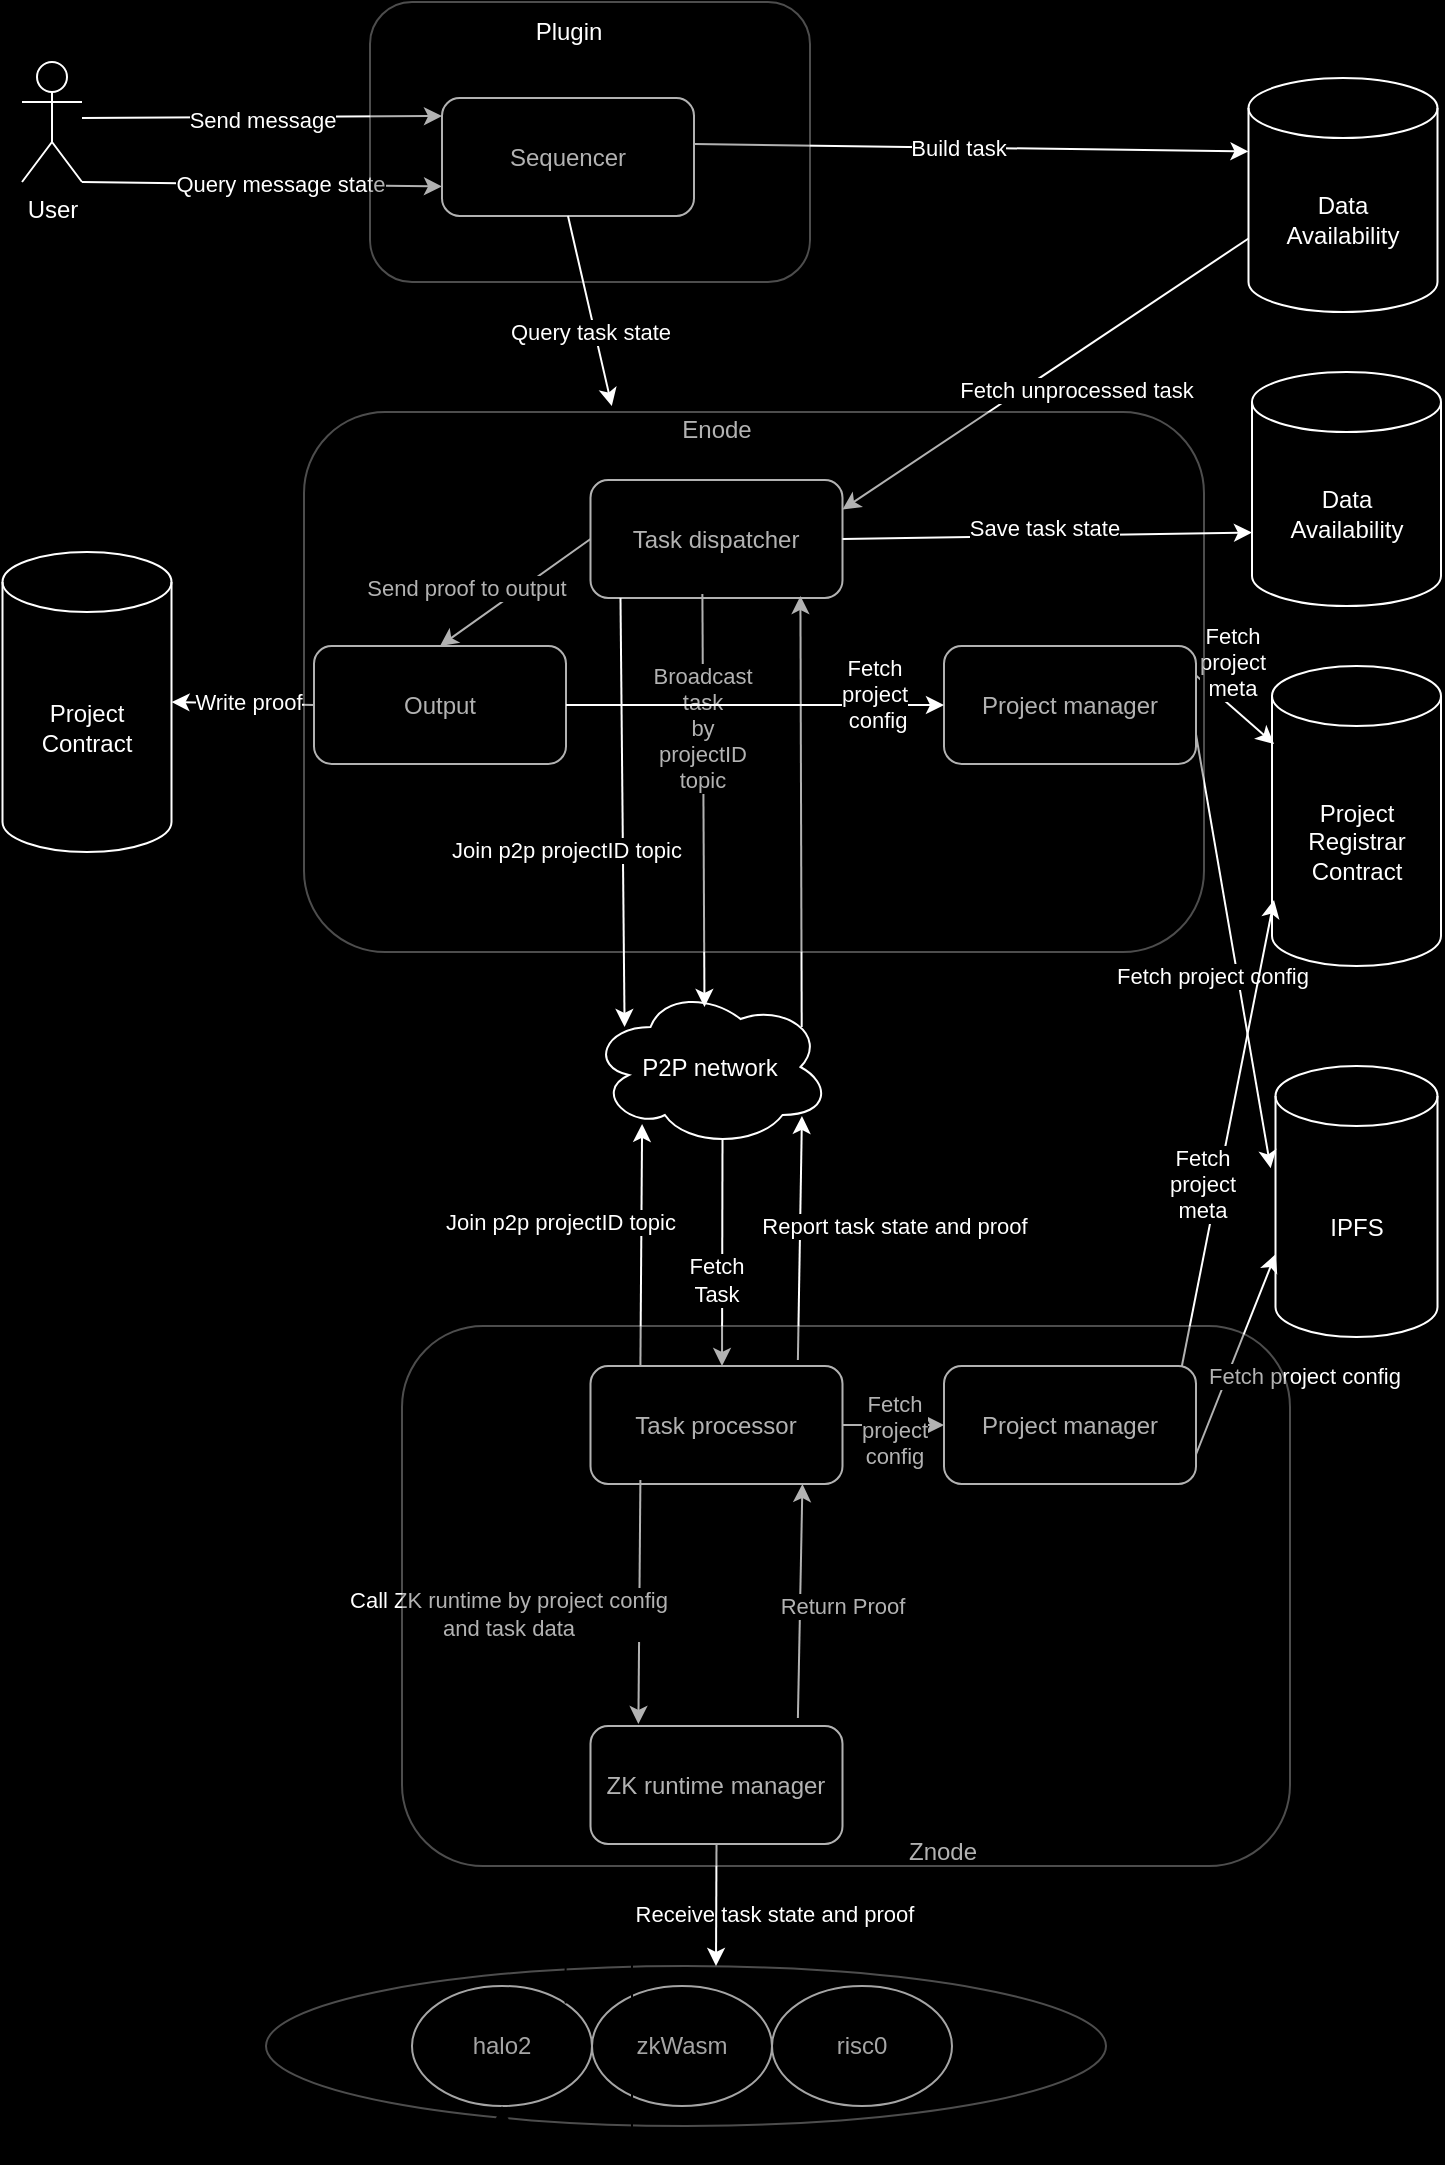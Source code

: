 <mxfile version="23.1.4" type="device">
  <diagram name="第 1 页" id="A09lGtO91ABeVb0lPZ-M">
    <mxGraphModel dx="1026" dy="687" grid="1" gridSize="10" guides="1" tooltips="1" connect="1" arrows="1" fold="1" page="1" pageScale="1" pageWidth="827" pageHeight="1169" background="#000000" math="0" shadow="0">
      <root>
        <mxCell id="0" />
        <mxCell id="1" parent="0" />
        <mxCell id="P-kxANTKAj5TKY9pIXBq-1" value="User" style="shape=umlActor;verticalLabelPosition=bottom;verticalAlign=top;html=1;outlineConnect=0;strokeColor=#FFFFFF;fillColor=#000000;fontColor=#FFFFFF;labelBackgroundColor=#000000;" parent="1" vertex="1">
          <mxGeometry x="20" y="35" width="30" height="60" as="geometry" />
        </mxCell>
        <mxCell id="P-kxANTKAj5TKY9pIXBq-3" value="Sequencer" style="rounded=1;whiteSpace=wrap;html=1;fontColor=#FFFFFF;labelBackgroundColor=#000000;fillColor=#000000;strokeColor=#FFFFFF;" parent="1" vertex="1">
          <mxGeometry x="230" y="53" width="126" height="59" as="geometry" />
        </mxCell>
        <mxCell id="P-kxANTKAj5TKY9pIXBq-4" value="" style="endArrow=classic;html=1;rounded=0;strokeColor=#FFFFFF;fontColor=#FFFFFF;labelBackgroundColor=#000000;entryX=0;entryY=0.153;entryDx=0;entryDy=0;entryPerimeter=0;" parent="1" edge="1" target="P-kxANTKAj5TKY9pIXBq-3">
          <mxGeometry width="50" height="50" relative="1" as="geometry">
            <mxPoint x="50" y="63" as="sourcePoint" />
            <mxPoint x="210" y="63" as="targetPoint" />
          </mxGeometry>
        </mxCell>
        <mxCell id="P-kxANTKAj5TKY9pIXBq-5" value="&lt;font style=&quot;&quot;&gt;Send message&lt;/font&gt;" style="edgeLabel;html=1;align=center;verticalAlign=middle;resizable=0;points=[];fontColor=#FFFFFF;labelBackgroundColor=#000000;" parent="P-kxANTKAj5TKY9pIXBq-4" vertex="1" connectable="0">
          <mxGeometry y="-1" relative="1" as="geometry">
            <mxPoint as="offset" />
          </mxGeometry>
        </mxCell>
        <mxCell id="P-kxANTKAj5TKY9pIXBq-6" value="Data &lt;br&gt;Availability" style="shape=cylinder3;whiteSpace=wrap;html=1;boundedLbl=1;backgroundOutline=1;size=15;fontColor=#FFFFFF;labelBackgroundColor=#000000;strokeColor=#FFFFFF;fillColor=#000000;" parent="1" vertex="1">
          <mxGeometry x="633.25" y="43" width="94.5" height="117" as="geometry" />
        </mxCell>
        <mxCell id="P-kxANTKAj5TKY9pIXBq-12" value="" style="endArrow=classic;html=1;rounded=0;exitX=1;exitY=1;exitDx=0;exitDy=0;exitPerimeter=0;fontColor=#FFFFFF;labelBackgroundColor=#000000;strokeColor=#FFFFFF;entryX=0;entryY=0.75;entryDx=0;entryDy=0;" parent="1" edge="1">
          <mxGeometry width="50" height="50" relative="1" as="geometry">
            <mxPoint x="50" y="95" as="sourcePoint" />
            <mxPoint x="230" y="97.25" as="targetPoint" />
          </mxGeometry>
        </mxCell>
        <mxCell id="P-kxANTKAj5TKY9pIXBq-13" value="Query message state" style="edgeLabel;html=1;align=center;verticalAlign=middle;resizable=0;points=[];fontColor=#FFFFFF;labelBackgroundColor=#000000;" parent="P-kxANTKAj5TKY9pIXBq-12" vertex="1" connectable="0">
          <mxGeometry x="-0.247" relative="1" as="geometry">
            <mxPoint x="31" as="offset" />
          </mxGeometry>
        </mxCell>
        <mxCell id="P-kxANTKAj5TKY9pIXBq-16" value="Task dispatcher" style="rounded=1;whiteSpace=wrap;html=1;fontColor=#FFFFFF;labelBackgroundColor=#000000;strokeColor=#FFFFFF;fillColor=#000000;" parent="1" vertex="1">
          <mxGeometry x="304.25" y="244" width="126" height="59" as="geometry" />
        </mxCell>
        <mxCell id="P-kxANTKAj5TKY9pIXBq-17" value="" style="endArrow=classic;html=1;rounded=0;entryX=1;entryY=0.25;entryDx=0;entryDy=0;exitX=0;exitY=0;exitDx=0;exitDy=80.25;exitPerimeter=0;fontColor=#FFFFFF;labelBackgroundColor=#000000;strokeColor=#FFFFFF;" parent="1" source="P-kxANTKAj5TKY9pIXBq-6" target="P-kxANTKAj5TKY9pIXBq-16" edge="1">
          <mxGeometry width="50" height="50" relative="1" as="geometry">
            <mxPoint x="700" y="507" as="sourcePoint" />
            <mxPoint x="420" y="358.75" as="targetPoint" />
          </mxGeometry>
        </mxCell>
        <mxCell id="P-kxANTKAj5TKY9pIXBq-18" value="Fetch&amp;nbsp;unprocessed task" style="edgeLabel;html=1;align=center;verticalAlign=middle;resizable=0;points=[];fontColor=#FFFFFF;labelBackgroundColor=#000000;" parent="P-kxANTKAj5TKY9pIXBq-17" vertex="1" connectable="0">
          <mxGeometry x="0.167" relative="1" as="geometry">
            <mxPoint x="32" y="-4" as="offset" />
          </mxGeometry>
        </mxCell>
        <mxCell id="P-kxANTKAj5TKY9pIXBq-19" value="P2P network" style="ellipse;shape=cloud;whiteSpace=wrap;html=1;fontColor=#FFFFFF;labelBackgroundColor=#000000;fillColor=#000000;strokeColor=#FFFFFF;" parent="1" vertex="1">
          <mxGeometry x="304.25" y="497.5" width="120" height="80" as="geometry" />
        </mxCell>
        <mxCell id="P-kxANTKAj5TKY9pIXBq-20" value="" style="endArrow=classic;html=1;rounded=0;entryX=0.475;entryY=0.125;entryDx=0;entryDy=0;entryPerimeter=0;exitX=0.444;exitY=0.966;exitDx=0;exitDy=0;exitPerimeter=0;fontColor=#FFFFFF;labelBackgroundColor=#000000;strokeColor=#FFFFFF;" parent="1" source="P-kxANTKAj5TKY9pIXBq-16" target="P-kxANTKAj5TKY9pIXBq-19" edge="1">
          <mxGeometry width="50" height="50" relative="1" as="geometry">
            <mxPoint x="218" y="258" as="sourcePoint" />
            <mxPoint x="340" y="577" as="targetPoint" />
          </mxGeometry>
        </mxCell>
        <mxCell id="P-kxANTKAj5TKY9pIXBq-21" value="Broadcast&lt;br&gt;task&lt;br&gt;by&lt;br&gt;projectID&lt;br&gt;topic" style="edgeLabel;html=1;align=center;verticalAlign=middle;resizable=0;points=[];fontColor=#FFFFFF;labelBackgroundColor=#000000;" parent="P-kxANTKAj5TKY9pIXBq-20" vertex="1" connectable="0">
          <mxGeometry x="0.021" relative="1" as="geometry">
            <mxPoint x="-1" y="-39" as="offset" />
          </mxGeometry>
        </mxCell>
        <mxCell id="P-kxANTKAj5TKY9pIXBq-22" value="" style="endArrow=classic;html=1;rounded=0;exitX=0.88;exitY=0.25;exitDx=0;exitDy=0;exitPerimeter=0;entryX=0.833;entryY=0.983;entryDx=0;entryDy=0;entryPerimeter=0;fontColor=#FFFFFF;labelBackgroundColor=#000000;strokeColor=#FFFFFF;" parent="1" source="P-kxANTKAj5TKY9pIXBq-19" target="P-kxANTKAj5TKY9pIXBq-16" edge="1">
          <mxGeometry width="50" height="50" relative="1" as="geometry">
            <mxPoint x="379" y="493" as="sourcePoint" />
            <mxPoint x="270" y="267" as="targetPoint" />
          </mxGeometry>
        </mxCell>
        <mxCell id="P-kxANTKAj5TKY9pIXBq-23" value="Receive task state and proof" style="edgeLabel;html=1;align=center;verticalAlign=middle;resizable=0;points=[];fontColor=#FFFFFF;labelBackgroundColor=#000000;" parent="P-kxANTKAj5TKY9pIXBq-22" vertex="1" connectable="0">
          <mxGeometry x="-0.049" y="-1" relative="1" as="geometry">
            <mxPoint x="-15" y="546" as="offset" />
          </mxGeometry>
        </mxCell>
        <mxCell id="P-kxANTKAj5TKY9pIXBq-24" value="" style="endArrow=classic;html=1;rounded=0;fontColor=#FFFFFF;labelBackgroundColor=#000000;strokeColor=#FFFFFF;exitX=1;exitY=0.39;exitDx=0;exitDy=0;entryX=0;entryY=0;entryDx=0;entryDy=36.75;entryPerimeter=0;exitPerimeter=0;" parent="1" source="P-kxANTKAj5TKY9pIXBq-3" target="P-kxANTKAj5TKY9pIXBq-6" edge="1">
          <mxGeometry width="50" height="50" relative="1" as="geometry">
            <mxPoint x="380" y="383" as="sourcePoint" />
            <mxPoint x="630" y="97" as="targetPoint" />
          </mxGeometry>
        </mxCell>
        <mxCell id="P-kxANTKAj5TKY9pIXBq-25" value="Build task" style="edgeLabel;html=1;align=center;verticalAlign=middle;resizable=0;points=[];fontColor=#FFFFFF;labelBackgroundColor=#000000;" parent="P-kxANTKAj5TKY9pIXBq-24" vertex="1" connectable="0">
          <mxGeometry x="-0.052" relative="1" as="geometry">
            <mxPoint as="offset" />
          </mxGeometry>
        </mxCell>
        <mxCell id="P-kxANTKAj5TKY9pIXBq-26" value="Task&amp;nbsp;processor" style="rounded=1;whiteSpace=wrap;html=1;fontColor=#FFFFFF;labelBackgroundColor=#000000;fillColor=#000000;strokeColor=#FFFFFF;" parent="1" vertex="1">
          <mxGeometry x="304.25" y="687" width="126" height="59" as="geometry" />
        </mxCell>
        <mxCell id="P-kxANTKAj5TKY9pIXBq-27" value="" style="endArrow=classic;html=1;rounded=0;exitX=0.55;exitY=0.95;exitDx=0;exitDy=0;exitPerimeter=0;fontColor=#FFFFFF;labelBackgroundColor=#000000;strokeColor=#FFFFFF;" parent="1" source="P-kxANTKAj5TKY9pIXBq-19" edge="1">
          <mxGeometry width="50" height="50" relative="1" as="geometry">
            <mxPoint x="320" y="557" as="sourcePoint" />
            <mxPoint x="370" y="687" as="targetPoint" />
          </mxGeometry>
        </mxCell>
        <mxCell id="P-kxANTKAj5TKY9pIXBq-29" value="Fetch&lt;br&gt;Task" style="edgeLabel;html=1;align=center;verticalAlign=middle;resizable=0;points=[];fontColor=#FFFFFF;labelBackgroundColor=#000000;" parent="P-kxANTKAj5TKY9pIXBq-27" vertex="1" connectable="0">
          <mxGeometry x="-0.012" y="-2" relative="1" as="geometry">
            <mxPoint x="-1" y="14" as="offset" />
          </mxGeometry>
        </mxCell>
        <mxCell id="P-kxANTKAj5TKY9pIXBq-30" value="" style="endArrow=classic;html=1;rounded=0;entryX=0.881;entryY=0.806;entryDx=0;entryDy=0;entryPerimeter=0;exitX=0.823;exitY=-0.051;exitDx=0;exitDy=0;exitPerimeter=0;fontColor=#FFFFFF;labelBackgroundColor=#000000;strokeColor=#FFFFFF;" parent="1" source="P-kxANTKAj5TKY9pIXBq-26" target="P-kxANTKAj5TKY9pIXBq-19" edge="1">
          <mxGeometry width="50" height="50" relative="1" as="geometry">
            <mxPoint x="130" y="477" as="sourcePoint" />
            <mxPoint x="160" y="537" as="targetPoint" />
          </mxGeometry>
        </mxCell>
        <mxCell id="P-kxANTKAj5TKY9pIXBq-31" value="Report task state and proof" style="edgeLabel;html=1;align=center;verticalAlign=middle;resizable=0;points=[];fontColor=#FFFFFF;labelBackgroundColor=#000000;" parent="P-kxANTKAj5TKY9pIXBq-30" vertex="1" connectable="0">
          <mxGeometry x="0.06" y="1" relative="1" as="geometry">
            <mxPoint x="48" y="-3" as="offset" />
          </mxGeometry>
        </mxCell>
        <mxCell id="P-kxANTKAj5TKY9pIXBq-34" value="halo2" style="ellipse;whiteSpace=wrap;html=1;fontColor=#FFFFFF;labelBackgroundColor=#000000;fillColor=#000000;strokeColor=#FFFFFF;" parent="1" vertex="1">
          <mxGeometry x="215" y="997" width="90" height="60" as="geometry" />
        </mxCell>
        <mxCell id="P-kxANTKAj5TKY9pIXBq-36" value="zkWasm" style="ellipse;whiteSpace=wrap;html=1;fontColor=#FFFFFF;labelBackgroundColor=#000000;fillColor=#000000;strokeColor=#FFFFFF;" parent="1" vertex="1">
          <mxGeometry x="305" y="997" width="90" height="60" as="geometry" />
        </mxCell>
        <mxCell id="P-kxANTKAj5TKY9pIXBq-37" value="risc0" style="ellipse;whiteSpace=wrap;html=1;fontColor=#FFFFFF;labelBackgroundColor=#000000;fillColor=#000000;strokeColor=#FFFFFF;" parent="1" vertex="1">
          <mxGeometry x="395" y="997" width="90" height="60" as="geometry" />
        </mxCell>
        <mxCell id="P-kxANTKAj5TKY9pIXBq-38" value="" style="ellipse;whiteSpace=wrap;html=1;opacity=30;shadow=1;fontColor=#FFFFFF;labelBackgroundColor=#000000;fillColor=#000000;strokeColor=#FFFFFF;strokeWidth=1;" parent="1" vertex="1">
          <mxGeometry x="142" y="987" width="420" height="80" as="geometry" />
        </mxCell>
        <mxCell id="P-kxANTKAj5TKY9pIXBq-41" value="ZK runtime manager" style="rounded=1;whiteSpace=wrap;html=1;fontColor=#FFFFFF;labelBackgroundColor=#000000;fillColor=#000000;strokeColor=#FFFFFF;" parent="1" vertex="1">
          <mxGeometry x="304.25" y="867" width="126" height="59" as="geometry" />
        </mxCell>
        <mxCell id="P-kxANTKAj5TKY9pIXBq-42" value="" style="endArrow=classic;html=1;rounded=0;exitX=0.5;exitY=1;exitDx=0;exitDy=0;fontColor=#FFFFFF;labelBackgroundColor=#000000;strokeColor=#FFFFFF;" parent="1" source="P-kxANTKAj5TKY9pIXBq-41" edge="1">
          <mxGeometry width="50" height="50" relative="1" as="geometry">
            <mxPoint x="-3" y="866" as="sourcePoint" />
            <mxPoint x="367" y="987" as="targetPoint" />
          </mxGeometry>
        </mxCell>
        <mxCell id="P-kxANTKAj5TKY9pIXBq-43" value="" style="endArrow=classic;html=1;rounded=0;entryX=0.19;entryY=-0.017;entryDx=0;entryDy=0;entryPerimeter=0;exitX=0.198;exitY=0.966;exitDx=0;exitDy=0;exitPerimeter=0;fontColor=#FFFFFF;labelBackgroundColor=#000000;strokeColor=#FFFFFF;" parent="1" source="P-kxANTKAj5TKY9pIXBq-26" target="P-kxANTKAj5TKY9pIXBq-41" edge="1">
          <mxGeometry width="50" height="50" relative="1" as="geometry">
            <mxPoint x="239" y="710" as="sourcePoint" />
            <mxPoint x="19" y="800" as="targetPoint" />
          </mxGeometry>
        </mxCell>
        <mxCell id="P-kxANTKAj5TKY9pIXBq-44" value="Call ZK runtime by project config &lt;br&gt;and task data" style="edgeLabel;html=1;align=center;verticalAlign=middle;resizable=0;points=[];fontColor=#FFFFFF;labelBackgroundColor=#000000;" parent="P-kxANTKAj5TKY9pIXBq-43" vertex="1" connectable="0">
          <mxGeometry x="-0.429" y="3" relative="1" as="geometry">
            <mxPoint x="-69" y="32" as="offset" />
          </mxGeometry>
        </mxCell>
        <mxCell id="P-kxANTKAj5TKY9pIXBq-45" value="Project manager" style="rounded=1;whiteSpace=wrap;html=1;fontColor=#FFFFFF;labelBackgroundColor=#000000;fillColor=#000000;strokeColor=#FFFFFF;" parent="1" vertex="1">
          <mxGeometry x="481" y="327" width="126" height="59" as="geometry" />
        </mxCell>
        <mxCell id="P-kxANTKAj5TKY9pIXBq-46" value="" style="endArrow=classic;html=1;rounded=0;exitX=1;exitY=0.5;exitDx=0;exitDy=0;fontColor=#FFFFFF;labelBackgroundColor=#000000;strokeColor=#FFFFFF;entryX=0;entryY=0.5;entryDx=0;entryDy=0;" parent="1" source="P-kxANTKAj5TKY9pIXBq-26" target="UP-G3eTPMFQIpMaofVEP-8" edge="1">
          <mxGeometry width="50" height="50" relative="1" as="geometry">
            <mxPoint x="569" y="840" as="sourcePoint" />
            <mxPoint x="590" y="697" as="targetPoint" />
          </mxGeometry>
        </mxCell>
        <mxCell id="P-kxANTKAj5TKY9pIXBq-47" value="Fetch&lt;br&gt;project&lt;br&gt;config" style="edgeLabel;html=1;align=center;verticalAlign=middle;resizable=0;points=[];fontColor=#FFFFFF;labelBackgroundColor=#000000;" parent="P-kxANTKAj5TKY9pIXBq-46" vertex="1" connectable="0">
          <mxGeometry x="-0.04" relative="1" as="geometry">
            <mxPoint x="1" y="2" as="offset" />
          </mxGeometry>
        </mxCell>
        <mxCell id="P-kxANTKAj5TKY9pIXBq-48" value="" style="endArrow=classic;html=1;rounded=0;entryX=0.841;entryY=1;entryDx=0;entryDy=0;entryPerimeter=0;exitX=0.823;exitY=-0.068;exitDx=0;exitDy=0;exitPerimeter=0;fontColor=#FFFFFF;labelBackgroundColor=#000000;strokeColor=#FFFFFF;" parent="1" source="P-kxANTKAj5TKY9pIXBq-41" target="P-kxANTKAj5TKY9pIXBq-26" edge="1">
          <mxGeometry width="50" height="50" relative="1" as="geometry">
            <mxPoint x="250" y="827" as="sourcePoint" />
            <mxPoint x="549" y="800" as="targetPoint" />
          </mxGeometry>
        </mxCell>
        <mxCell id="P-kxANTKAj5TKY9pIXBq-49" value="Return Proof" style="edgeLabel;html=1;align=center;verticalAlign=middle;resizable=0;points=[];fontColor=#FFFFFF;labelBackgroundColor=#000000;" parent="P-kxANTKAj5TKY9pIXBq-48" vertex="1" connectable="0">
          <mxGeometry x="-0.042" y="-2" relative="1" as="geometry">
            <mxPoint x="19" as="offset" />
          </mxGeometry>
        </mxCell>
        <mxCell id="P-kxANTKAj5TKY9pIXBq-51" value="Output" style="rounded=1;whiteSpace=wrap;html=1;fontColor=#FFFFFF;labelBackgroundColor=#000000;fillColor=#000000;strokeColor=#FFFFFF;" parent="1" vertex="1">
          <mxGeometry x="166" y="327" width="126" height="59" as="geometry" />
        </mxCell>
        <mxCell id="P-kxANTKAj5TKY9pIXBq-52" value="" style="endArrow=classic;html=1;rounded=0;exitX=0;exitY=0.5;exitDx=0;exitDy=0;entryX=0.5;entryY=0;entryDx=0;entryDy=0;fontColor=#FFFFFF;labelBackgroundColor=#000000;strokeColor=#FFFFFF;" parent="1" source="P-kxANTKAj5TKY9pIXBq-16" target="P-kxANTKAj5TKY9pIXBq-51" edge="1">
          <mxGeometry width="50" height="50" relative="1" as="geometry">
            <mxPoint x="649" y="1000" as="sourcePoint" />
            <mxPoint x="699" y="950" as="targetPoint" />
          </mxGeometry>
        </mxCell>
        <mxCell id="P-kxANTKAj5TKY9pIXBq-53" value="Send proof to output" style="edgeLabel;html=1;align=center;verticalAlign=middle;resizable=0;points=[];fontColor=#FFFFFF;labelBackgroundColor=#000000;" parent="P-kxANTKAj5TKY9pIXBq-52" vertex="1" connectable="0">
          <mxGeometry x="-0.012" y="-1" relative="1" as="geometry">
            <mxPoint x="-25" y="-1" as="offset" />
          </mxGeometry>
        </mxCell>
        <mxCell id="P-kxANTKAj5TKY9pIXBq-55" value="Project&lt;br&gt;Registrar Contract" style="shape=cylinder3;whiteSpace=wrap;html=1;boundedLbl=1;backgroundOutline=1;size=15;fontColor=#FFFFFF;labelBackgroundColor=#000000;fillColor=#000000;strokeColor=#FFFFFF;" parent="1" vertex="1">
          <mxGeometry x="645" y="337" width="84.5" height="150" as="geometry" />
        </mxCell>
        <mxCell id="P-kxANTKAj5TKY9pIXBq-60" value="IPFS" style="shape=cylinder3;whiteSpace=wrap;html=1;boundedLbl=1;backgroundOutline=1;size=15;fontColor=#FFFFFF;labelBackgroundColor=#000000;fillColor=#000000;strokeColor=#FFFFFF;" parent="1" vertex="1">
          <mxGeometry x="646.75" y="537" width="81" height="135.5" as="geometry" />
        </mxCell>
        <mxCell id="P-kxANTKAj5TKY9pIXBq-61" value="" style="endArrow=classic;html=1;rounded=0;exitX=1;exitY=0.25;exitDx=0;exitDy=0;fontColor=#FFFFFF;labelBackgroundColor=#000000;strokeColor=#FFFFFF;entryX=0.012;entryY=0.26;entryDx=0;entryDy=0;entryPerimeter=0;" parent="1" source="P-kxANTKAj5TKY9pIXBq-45" target="P-kxANTKAj5TKY9pIXBq-55" edge="1">
          <mxGeometry width="50" height="50" relative="1" as="geometry">
            <mxPoint x="617" y="1020" as="sourcePoint" />
            <mxPoint x="625" y="318" as="targetPoint" />
          </mxGeometry>
        </mxCell>
        <mxCell id="P-kxANTKAj5TKY9pIXBq-62" value="Fetch&lt;br&gt;project&lt;br&gt;meta" style="edgeLabel;html=1;align=center;verticalAlign=middle;resizable=0;points=[];fontColor=#FFFFFF;labelBackgroundColor=#000000;" parent="P-kxANTKAj5TKY9pIXBq-61" vertex="1" connectable="0">
          <mxGeometry x="-0.122" y="2" relative="1" as="geometry">
            <mxPoint x="-1" y="-21" as="offset" />
          </mxGeometry>
        </mxCell>
        <mxCell id="P-kxANTKAj5TKY9pIXBq-63" value="" style="endArrow=classic;html=1;rounded=0;exitX=1;exitY=0.75;exitDx=0;exitDy=0;entryX=-0.03;entryY=0.377;entryDx=0;entryDy=0;entryPerimeter=0;fontColor=#FFFFFF;labelBackgroundColor=#000000;strokeColor=#FFFFFF;" parent="1" source="P-kxANTKAj5TKY9pIXBq-45" target="P-kxANTKAj5TKY9pIXBq-60" edge="1">
          <mxGeometry width="50" height="50" relative="1" as="geometry">
            <mxPoint x="537" y="1010" as="sourcePoint" />
            <mxPoint x="708" y="664.05" as="targetPoint" />
          </mxGeometry>
        </mxCell>
        <mxCell id="P-kxANTKAj5TKY9pIXBq-64" value="Fetch project config" style="edgeLabel;html=1;align=center;verticalAlign=middle;resizable=0;points=[];fontColor=#FFFFFF;labelBackgroundColor=#000000;" parent="P-kxANTKAj5TKY9pIXBq-63" vertex="1" connectable="0">
          <mxGeometry x="0.025" y="-3" relative="1" as="geometry">
            <mxPoint x="-8" y="9" as="offset" />
          </mxGeometry>
        </mxCell>
        <mxCell id="P-kxANTKAj5TKY9pIXBq-65" value="" style="endArrow=classic;html=1;rounded=0;exitX=0;exitY=0.5;exitDx=0;exitDy=0;entryX=1;entryY=0.5;entryDx=0;entryDy=0;entryPerimeter=0;fontColor=#FFFFFF;labelBackgroundColor=#000000;strokeColor=#FFFFFF;" parent="1" source="P-kxANTKAj5TKY9pIXBq-51" target="UP-G3eTPMFQIpMaofVEP-1" edge="1">
          <mxGeometry width="50" height="50" relative="1" as="geometry">
            <mxPoint x="597" y="1020" as="sourcePoint" />
            <mxPoint x="410" y="617" as="targetPoint" />
          </mxGeometry>
        </mxCell>
        <mxCell id="P-kxANTKAj5TKY9pIXBq-66" value="Write proof" style="edgeLabel;html=1;align=center;verticalAlign=middle;resizable=0;points=[];fontColor=#FFFFFF;labelBackgroundColor=#000000;" parent="P-kxANTKAj5TKY9pIXBq-65" vertex="1" connectable="0">
          <mxGeometry x="-0.337" relative="1" as="geometry">
            <mxPoint x="-10" y="-1" as="offset" />
          </mxGeometry>
        </mxCell>
        <mxCell id="P-kxANTKAj5TKY9pIXBq-68" value="Enode" style="text;html=1;align=center;verticalAlign=middle;resizable=0;points=[];autosize=1;strokeColor=none;fillColor=none;fontColor=#FFFFFF;labelBackgroundColor=#000000;" parent="1" vertex="1">
          <mxGeometry x="337.25" y="203.5" width="60" height="30" as="geometry" />
        </mxCell>
        <mxCell id="P-kxANTKAj5TKY9pIXBq-69" value="" style="rounded=1;whiteSpace=wrap;html=1;opacity=30;fontColor=#FFFFFF;labelBackgroundColor=#000000;fillColor=#000000;strokeColor=#FFFFFF;" parent="1" vertex="1">
          <mxGeometry x="161" y="210" width="450" height="270" as="geometry" />
        </mxCell>
        <mxCell id="P-kxANTKAj5TKY9pIXBq-70" value="Znode" style="text;html=1;align=center;verticalAlign=middle;resizable=0;points=[];autosize=1;strokeColor=none;fillColor=none;fontColor=#FFFFFF;labelBackgroundColor=#000000;" parent="1" vertex="1">
          <mxGeometry x="450" y="915" width="60" height="30" as="geometry" />
        </mxCell>
        <mxCell id="P-kxANTKAj5TKY9pIXBq-72" value="" style="endArrow=classic;html=1;rounded=0;exitX=0.119;exitY=1;exitDx=0;exitDy=0;exitPerimeter=0;entryX=0.142;entryY=0.25;entryDx=0;entryDy=0;entryPerimeter=0;fontColor=#FFFFFF;labelBackgroundColor=#000000;strokeColor=#FFFFFF;" parent="1" source="P-kxANTKAj5TKY9pIXBq-16" target="P-kxANTKAj5TKY9pIXBq-19" edge="1">
          <mxGeometry width="50" height="50" relative="1" as="geometry">
            <mxPoint x="40" y="497" as="sourcePoint" />
            <mxPoint x="90" y="447" as="targetPoint" />
          </mxGeometry>
        </mxCell>
        <mxCell id="P-kxANTKAj5TKY9pIXBq-73" value="Join p2p projectID topic" style="edgeLabel;html=1;align=center;verticalAlign=middle;resizable=0;points=[];fontColor=#FFFFFF;labelBackgroundColor=#000000;" parent="P-kxANTKAj5TKY9pIXBq-72" vertex="1" connectable="0">
          <mxGeometry x="0.094" y="3" relative="1" as="geometry">
            <mxPoint x="-32" y="8" as="offset" />
          </mxGeometry>
        </mxCell>
        <mxCell id="P-kxANTKAj5TKY9pIXBq-74" value="" style="endArrow=classic;html=1;rounded=0;exitX=0.198;exitY=0;exitDx=0;exitDy=0;entryX=0.215;entryY=0.856;entryDx=0;entryDy=0;entryPerimeter=0;exitPerimeter=0;fontColor=#FFFFFF;labelBackgroundColor=#000000;strokeColor=#FFFFFF;" parent="1" source="P-kxANTKAj5TKY9pIXBq-26" target="P-kxANTKAj5TKY9pIXBq-19" edge="1">
          <mxGeometry width="50" height="50" relative="1" as="geometry">
            <mxPoint x="30" y="427" as="sourcePoint" />
            <mxPoint x="80" y="377" as="targetPoint" />
          </mxGeometry>
        </mxCell>
        <mxCell id="P-kxANTKAj5TKY9pIXBq-75" value="Join p2p projectID topic" style="edgeLabel;html=1;align=center;verticalAlign=middle;resizable=0;points=[];fontColor=#FFFFFF;labelBackgroundColor=#000000;" parent="P-kxANTKAj5TKY9pIXBq-74" vertex="1" connectable="0">
          <mxGeometry x="0.189" y="1" relative="1" as="geometry">
            <mxPoint x="-40" as="offset" />
          </mxGeometry>
        </mxCell>
        <mxCell id="UP-G3eTPMFQIpMaofVEP-1" value="Project&lt;br&gt;Contract" style="shape=cylinder3;whiteSpace=wrap;html=1;boundedLbl=1;backgroundOutline=1;size=15;fontColor=#FFFFFF;labelBackgroundColor=#000000;fillColor=#000000;strokeColor=#FFFFFF;" parent="1" vertex="1">
          <mxGeometry x="10.25" y="280" width="84.5" height="150" as="geometry" />
        </mxCell>
        <mxCell id="UP-G3eTPMFQIpMaofVEP-8" value="Project manager" style="rounded=1;whiteSpace=wrap;html=1;fontColor=#FFFFFF;labelBackgroundColor=#000000;fillColor=#000000;strokeColor=#FFFFFF;" parent="1" vertex="1">
          <mxGeometry x="481" y="687" width="126" height="59" as="geometry" />
        </mxCell>
        <mxCell id="UP-G3eTPMFQIpMaofVEP-9" value="" style="endArrow=classic;html=1;rounded=0;fontColor=#FFFFFF;labelBackgroundColor=#000000;strokeColor=#FFFFFF;exitX=0.944;exitY=0;exitDx=0;exitDy=0;exitPerimeter=0;entryX=0.012;entryY=0.78;entryDx=0;entryDy=0;entryPerimeter=0;" parent="1" source="UP-G3eTPMFQIpMaofVEP-8" target="P-kxANTKAj5TKY9pIXBq-55" edge="1">
          <mxGeometry width="50" height="50" relative="1" as="geometry">
            <mxPoint x="610" y="736" as="sourcePoint" />
            <mxPoint x="690" y="736" as="targetPoint" />
          </mxGeometry>
        </mxCell>
        <mxCell id="UP-G3eTPMFQIpMaofVEP-10" value="Fetch&lt;br&gt;project&lt;br&gt;meta" style="edgeLabel;html=1;align=center;verticalAlign=middle;resizable=0;points=[];fontColor=#FFFFFF;labelBackgroundColor=#000000;" parent="UP-G3eTPMFQIpMaofVEP-9" vertex="1" connectable="0">
          <mxGeometry x="-0.122" y="2" relative="1" as="geometry">
            <mxPoint x="-9" y="12" as="offset" />
          </mxGeometry>
        </mxCell>
        <mxCell id="UP-G3eTPMFQIpMaofVEP-12" value="" style="endArrow=classic;html=1;rounded=0;exitX=1;exitY=0.75;exitDx=0;exitDy=0;entryX=0;entryY=0;entryDx=0;entryDy=94.125;entryPerimeter=0;fontColor=#FFFFFF;labelBackgroundColor=#000000;strokeColor=#FFFFFF;" parent="1" source="UP-G3eTPMFQIpMaofVEP-8" target="P-kxANTKAj5TKY9pIXBq-60" edge="1">
          <mxGeometry width="50" height="50" relative="1" as="geometry">
            <mxPoint x="617" y="381" as="sourcePoint" />
            <mxPoint x="654" y="598" as="targetPoint" />
          </mxGeometry>
        </mxCell>
        <mxCell id="UP-G3eTPMFQIpMaofVEP-13" value="Fetch project config" style="edgeLabel;html=1;align=center;verticalAlign=middle;resizable=0;points=[];fontColor=#FFFFFF;labelBackgroundColor=#000000;" parent="UP-G3eTPMFQIpMaofVEP-12" vertex="1" connectable="0">
          <mxGeometry x="0.025" y="-3" relative="1" as="geometry">
            <mxPoint x="31" y="11" as="offset" />
          </mxGeometry>
        </mxCell>
        <mxCell id="UP-G3eTPMFQIpMaofVEP-14" style="edgeStyle=orthogonalEdgeStyle;rounded=0;orthogonalLoop=1;jettySize=auto;html=1;exitX=1;exitY=0;exitDx=0;exitDy=0;" parent="1" source="P-kxANTKAj5TKY9pIXBq-34" target="P-kxANTKAj5TKY9pIXBq-34" edge="1">
          <mxGeometry relative="1" as="geometry" />
        </mxCell>
        <mxCell id="UP-G3eTPMFQIpMaofVEP-15" value="" style="rounded=1;whiteSpace=wrap;html=1;opacity=30;fontColor=#FFFFFF;labelBackgroundColor=#000000;fillColor=#000000;strokeColor=#FFFFFF;" parent="1" vertex="1">
          <mxGeometry x="210" y="667" width="444" height="270" as="geometry" />
        </mxCell>
        <mxCell id="zauLdbbxjyopaiMLOlRp-1" value="" style="rounded=1;whiteSpace=wrap;html=1;opacity=30;fontColor=#FFFFFF;labelBackgroundColor=#000000;fillColor=#000000;strokeColor=#FFFFFF;" vertex="1" parent="1">
          <mxGeometry x="194" y="5" width="220" height="140" as="geometry" />
        </mxCell>
        <mxCell id="zauLdbbxjyopaiMLOlRp-2" value="Plugin" style="text;html=1;align=center;verticalAlign=middle;resizable=0;points=[];autosize=1;strokeColor=none;fillColor=none;fontColor=#FFFFFF;labelBackgroundColor=#000000;" vertex="1" parent="1">
          <mxGeometry x="263" y="5" width="60" height="30" as="geometry" />
        </mxCell>
        <mxCell id="zauLdbbxjyopaiMLOlRp-5" value="Data &lt;br&gt;Availability" style="shape=cylinder3;whiteSpace=wrap;html=1;boundedLbl=1;backgroundOutline=1;size=15;fontColor=#FFFFFF;labelBackgroundColor=#000000;strokeColor=#FFFFFF;fillColor=#000000;" vertex="1" parent="1">
          <mxGeometry x="635" y="190" width="94.5" height="117" as="geometry" />
        </mxCell>
        <mxCell id="zauLdbbxjyopaiMLOlRp-7" value="" style="endArrow=classic;html=1;rounded=0;entryX=0;entryY=0.5;entryDx=0;entryDy=0;exitX=1;exitY=0.5;exitDx=0;exitDy=0;fontColor=#FFFFFF;labelBackgroundColor=#000000;strokeColor=#FFFFFF;" edge="1" parent="1" source="P-kxANTKAj5TKY9pIXBq-51" target="P-kxANTKAj5TKY9pIXBq-45">
          <mxGeometry width="50" height="50" relative="1" as="geometry">
            <mxPoint x="639" y="127" as="sourcePoint" />
            <mxPoint x="440" y="269" as="targetPoint" />
          </mxGeometry>
        </mxCell>
        <mxCell id="zauLdbbxjyopaiMLOlRp-8" value="Fetch &lt;br&gt;project&lt;br&gt;&amp;nbsp;config" style="edgeLabel;html=1;align=center;verticalAlign=middle;resizable=0;points=[];fontColor=#FFFFFF;labelBackgroundColor=#000000;" vertex="1" connectable="0" parent="zauLdbbxjyopaiMLOlRp-7">
          <mxGeometry x="0.167" relative="1" as="geometry">
            <mxPoint x="43" y="-6" as="offset" />
          </mxGeometry>
        </mxCell>
        <mxCell id="zauLdbbxjyopaiMLOlRp-9" value="" style="endArrow=classic;html=1;rounded=0;exitX=1;exitY=0.5;exitDx=0;exitDy=0;fontColor=#FFFFFF;labelBackgroundColor=#000000;strokeColor=#FFFFFF;entryX=0;entryY=0;entryDx=0;entryDy=80.25;entryPerimeter=0;" edge="1" parent="1" source="P-kxANTKAj5TKY9pIXBq-16" target="zauLdbbxjyopaiMLOlRp-5">
          <mxGeometry width="50" height="50" relative="1" as="geometry">
            <mxPoint x="639" y="127" as="sourcePoint" />
            <mxPoint x="630" y="274" as="targetPoint" />
          </mxGeometry>
        </mxCell>
        <mxCell id="zauLdbbxjyopaiMLOlRp-10" value="Save task state" style="edgeLabel;html=1;align=center;verticalAlign=middle;resizable=0;points=[];fontColor=#FFFFFF;labelBackgroundColor=#000000;" vertex="1" connectable="0" parent="zauLdbbxjyopaiMLOlRp-9">
          <mxGeometry x="0.167" relative="1" as="geometry">
            <mxPoint x="-19" y="-4" as="offset" />
          </mxGeometry>
        </mxCell>
        <mxCell id="zauLdbbxjyopaiMLOlRp-11" value="" style="endArrow=classic;html=1;rounded=0;fontColor=#FFFFFF;labelBackgroundColor=#000000;strokeColor=#FFFFFF;exitX=0.5;exitY=1;exitDx=0;exitDy=0;entryX=0.342;entryY=-0.011;entryDx=0;entryDy=0;entryPerimeter=0;" edge="1" parent="1" source="P-kxANTKAj5TKY9pIXBq-3" target="P-kxANTKAj5TKY9pIXBq-69">
          <mxGeometry width="50" height="50" relative="1" as="geometry">
            <mxPoint x="366" y="107" as="sourcePoint" />
            <mxPoint x="645" y="105" as="targetPoint" />
          </mxGeometry>
        </mxCell>
        <mxCell id="zauLdbbxjyopaiMLOlRp-12" value="Query task state" style="edgeLabel;html=1;align=center;verticalAlign=middle;resizable=0;points=[];fontColor=#FFFFFF;labelBackgroundColor=#000000;" vertex="1" connectable="0" parent="zauLdbbxjyopaiMLOlRp-11">
          <mxGeometry x="-0.052" relative="1" as="geometry">
            <mxPoint y="13" as="offset" />
          </mxGeometry>
        </mxCell>
      </root>
    </mxGraphModel>
  </diagram>
</mxfile>
